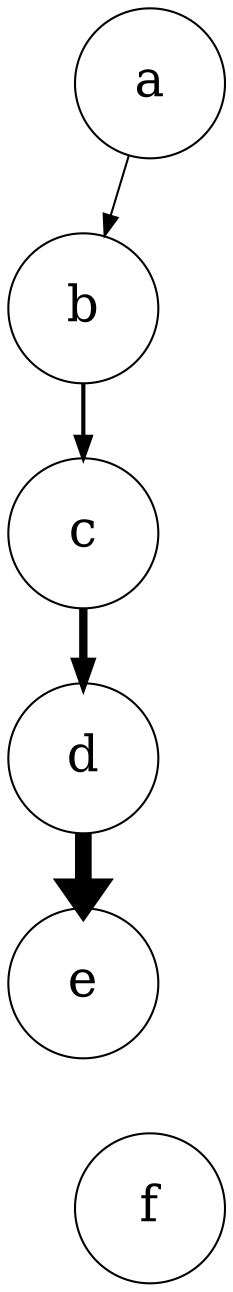 digraph grow1 {
  graph [margin="0,0"]
  node [shape=circle, fixedsize=true, width=1.0, height=1.0, fontsize=24]
  a -> b
  b -> c [penwidth=2]
  c -> d [penwidth=4]
  d -> e [penwidth=8]
  e -> f [style=invis]
  f -> a [style=invis]
}
